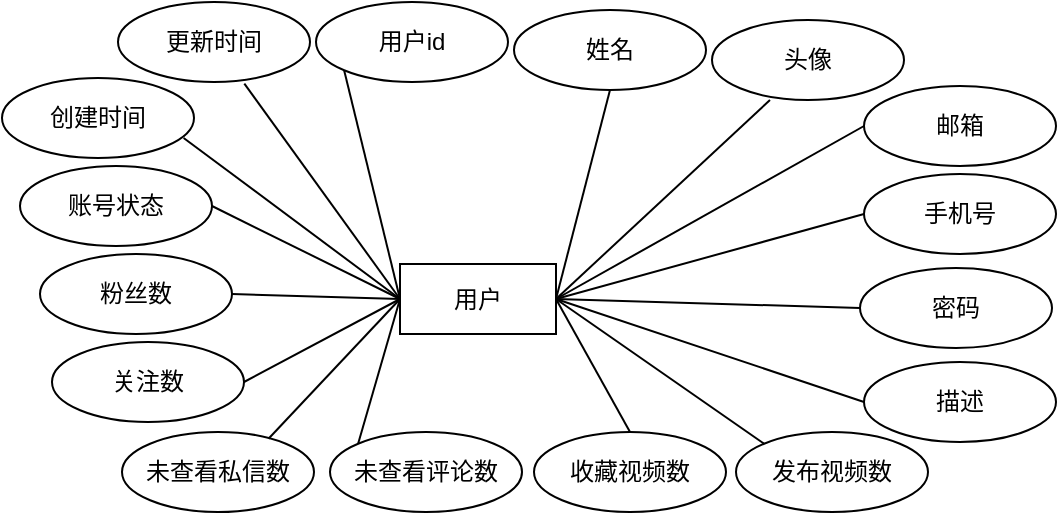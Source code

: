 <mxfile version="21.2.9" type="github">
  <diagram name="第 1 页" id="BElo7om5jGGbFj0Af3AL">
    <mxGraphModel dx="1393" dy="587" grid="0" gridSize="10" guides="1" tooltips="1" connect="1" arrows="1" fold="1" page="0" pageScale="1" pageWidth="827" pageHeight="1169" math="0" shadow="0">
      <root>
        <mxCell id="0" />
        <mxCell id="1" parent="0" />
        <mxCell id="bVco4FqVIC_qduRgnc7y-1" value="用户" style="rounded=0;whiteSpace=wrap;html=1;" vertex="1" parent="1">
          <mxGeometry x="80" y="150" width="78" height="35" as="geometry" />
        </mxCell>
        <mxCell id="bVco4FqVIC_qduRgnc7y-2" value="姓名" style="ellipse;whiteSpace=wrap;html=1;" vertex="1" parent="1">
          <mxGeometry x="137" y="23" width="96" height="40" as="geometry" />
        </mxCell>
        <mxCell id="bVco4FqVIC_qduRgnc7y-4" value="头像" style="ellipse;whiteSpace=wrap;html=1;" vertex="1" parent="1">
          <mxGeometry x="236" y="28" width="96" height="40" as="geometry" />
        </mxCell>
        <mxCell id="bVco4FqVIC_qduRgnc7y-5" value="邮箱" style="ellipse;whiteSpace=wrap;html=1;" vertex="1" parent="1">
          <mxGeometry x="312" y="61" width="96" height="40" as="geometry" />
        </mxCell>
        <mxCell id="bVco4FqVIC_qduRgnc7y-6" value="手机号" style="ellipse;whiteSpace=wrap;html=1;" vertex="1" parent="1">
          <mxGeometry x="312" y="105" width="96" height="40" as="geometry" />
        </mxCell>
        <mxCell id="bVco4FqVIC_qduRgnc7y-7" value="用户id" style="ellipse;whiteSpace=wrap;html=1;" vertex="1" parent="1">
          <mxGeometry x="38" y="19" width="96" height="40" as="geometry" />
        </mxCell>
        <mxCell id="bVco4FqVIC_qduRgnc7y-8" value="密码" style="ellipse;whiteSpace=wrap;html=1;" vertex="1" parent="1">
          <mxGeometry x="310" y="152" width="96" height="40" as="geometry" />
        </mxCell>
        <mxCell id="bVco4FqVIC_qduRgnc7y-9" value="描述" style="ellipse;whiteSpace=wrap;html=1;" vertex="1" parent="1">
          <mxGeometry x="312" y="199" width="96" height="40" as="geometry" />
        </mxCell>
        <mxCell id="bVco4FqVIC_qduRgnc7y-10" value="账号状态" style="ellipse;whiteSpace=wrap;html=1;" vertex="1" parent="1">
          <mxGeometry x="-110" y="101" width="96" height="40" as="geometry" />
        </mxCell>
        <mxCell id="bVco4FqVIC_qduRgnc7y-11" value="未查看评论数" style="ellipse;whiteSpace=wrap;html=1;" vertex="1" parent="1">
          <mxGeometry x="45" y="234" width="96" height="40" as="geometry" />
        </mxCell>
        <mxCell id="bVco4FqVIC_qduRgnc7y-12" value="未查看私信数" style="ellipse;whiteSpace=wrap;html=1;" vertex="1" parent="1">
          <mxGeometry x="-59" y="234" width="96" height="40" as="geometry" />
        </mxCell>
        <mxCell id="bVco4FqVIC_qduRgnc7y-13" value="发布视频数" style="ellipse;whiteSpace=wrap;html=1;" vertex="1" parent="1">
          <mxGeometry x="248" y="234" width="96" height="40" as="geometry" />
        </mxCell>
        <mxCell id="bVco4FqVIC_qduRgnc7y-14" value="收藏视频数" style="ellipse;whiteSpace=wrap;html=1;" vertex="1" parent="1">
          <mxGeometry x="147" y="234" width="96" height="40" as="geometry" />
        </mxCell>
        <mxCell id="bVco4FqVIC_qduRgnc7y-15" value="关注数" style="ellipse;whiteSpace=wrap;html=1;" vertex="1" parent="1">
          <mxGeometry x="-94" y="189" width="96" height="40" as="geometry" />
        </mxCell>
        <mxCell id="bVco4FqVIC_qduRgnc7y-17" value="创建时间" style="ellipse;whiteSpace=wrap;html=1;" vertex="1" parent="1">
          <mxGeometry x="-119" y="57" width="96" height="40" as="geometry" />
        </mxCell>
        <mxCell id="bVco4FqVIC_qduRgnc7y-18" value="更新时间" style="ellipse;whiteSpace=wrap;html=1;" vertex="1" parent="1">
          <mxGeometry x="-61" y="19" width="96" height="40" as="geometry" />
        </mxCell>
        <mxCell id="bVco4FqVIC_qduRgnc7y-19" value="粉丝数" style="ellipse;whiteSpace=wrap;html=1;" vertex="1" parent="1">
          <mxGeometry x="-100" y="145" width="96" height="40" as="geometry" />
        </mxCell>
        <mxCell id="bVco4FqVIC_qduRgnc7y-22" value="" style="endArrow=none;html=1;rounded=0;exitX=1;exitY=0.5;exitDx=0;exitDy=0;entryX=0.302;entryY=1;entryDx=0;entryDy=0;entryPerimeter=0;" edge="1" parent="1" source="bVco4FqVIC_qduRgnc7y-1" target="bVco4FqVIC_qduRgnc7y-4">
          <mxGeometry width="50" height="50" relative="1" as="geometry">
            <mxPoint x="-8" y="379" as="sourcePoint" />
            <mxPoint x="42" y="329" as="targetPoint" />
          </mxGeometry>
        </mxCell>
        <mxCell id="bVco4FqVIC_qduRgnc7y-23" value="" style="endArrow=none;html=1;rounded=0;exitX=1;exitY=0.5;exitDx=0;exitDy=0;entryX=0;entryY=0.5;entryDx=0;entryDy=0;" edge="1" parent="1" source="bVco4FqVIC_qduRgnc7y-1" target="bVco4FqVIC_qduRgnc7y-5">
          <mxGeometry width="50" height="50" relative="1" as="geometry">
            <mxPoint x="-51" y="418" as="sourcePoint" />
            <mxPoint x="-1" y="368" as="targetPoint" />
          </mxGeometry>
        </mxCell>
        <mxCell id="bVco4FqVIC_qduRgnc7y-24" value="" style="endArrow=none;html=1;rounded=0;exitX=1;exitY=0.5;exitDx=0;exitDy=0;entryX=0;entryY=0.5;entryDx=0;entryDy=0;" edge="1" parent="1" source="bVco4FqVIC_qduRgnc7y-1" target="bVco4FqVIC_qduRgnc7y-6">
          <mxGeometry width="50" height="50" relative="1" as="geometry">
            <mxPoint x="-27" y="398" as="sourcePoint" />
            <mxPoint x="23" y="348" as="targetPoint" />
          </mxGeometry>
        </mxCell>
        <mxCell id="bVco4FqVIC_qduRgnc7y-25" value="" style="endArrow=none;html=1;rounded=0;exitX=1;exitY=0.5;exitDx=0;exitDy=0;entryX=0;entryY=0.5;entryDx=0;entryDy=0;" edge="1" parent="1" source="bVco4FqVIC_qduRgnc7y-1" target="bVco4FqVIC_qduRgnc7y-8">
          <mxGeometry width="50" height="50" relative="1" as="geometry">
            <mxPoint x="-65" y="377" as="sourcePoint" />
            <mxPoint x="-15" y="327" as="targetPoint" />
          </mxGeometry>
        </mxCell>
        <mxCell id="bVco4FqVIC_qduRgnc7y-26" value="" style="endArrow=none;html=1;rounded=0;exitX=1;exitY=0.5;exitDx=0;exitDy=0;entryX=0;entryY=0.5;entryDx=0;entryDy=0;" edge="1" parent="1" source="bVco4FqVIC_qduRgnc7y-1" target="bVco4FqVIC_qduRgnc7y-9">
          <mxGeometry width="50" height="50" relative="1" as="geometry">
            <mxPoint x="8" y="388" as="sourcePoint" />
            <mxPoint x="58" y="338" as="targetPoint" />
          </mxGeometry>
        </mxCell>
        <mxCell id="bVco4FqVIC_qduRgnc7y-27" value="" style="endArrow=none;html=1;rounded=0;exitX=1;exitY=0.5;exitDx=0;exitDy=0;entryX=0;entryY=0;entryDx=0;entryDy=0;" edge="1" parent="1" source="bVco4FqVIC_qduRgnc7y-1" target="bVco4FqVIC_qduRgnc7y-13">
          <mxGeometry width="50" height="50" relative="1" as="geometry">
            <mxPoint x="20" y="386" as="sourcePoint" />
            <mxPoint x="70" y="336" as="targetPoint" />
          </mxGeometry>
        </mxCell>
        <mxCell id="bVco4FqVIC_qduRgnc7y-28" value="" style="endArrow=none;html=1;rounded=0;exitX=1;exitY=0.5;exitDx=0;exitDy=0;entryX=0.5;entryY=0;entryDx=0;entryDy=0;" edge="1" parent="1" source="bVco4FqVIC_qduRgnc7y-1" target="bVco4FqVIC_qduRgnc7y-14">
          <mxGeometry width="50" height="50" relative="1" as="geometry">
            <mxPoint x="-32" y="416" as="sourcePoint" />
            <mxPoint x="18" y="366" as="targetPoint" />
          </mxGeometry>
        </mxCell>
        <mxCell id="bVco4FqVIC_qduRgnc7y-29" value="" style="endArrow=none;html=1;rounded=0;exitX=1;exitY=0.5;exitDx=0;exitDy=0;entryX=0.5;entryY=1;entryDx=0;entryDy=0;" edge="1" parent="1" source="bVco4FqVIC_qduRgnc7y-1" target="bVco4FqVIC_qduRgnc7y-2">
          <mxGeometry width="50" height="50" relative="1" as="geometry">
            <mxPoint x="-57" y="438" as="sourcePoint" />
            <mxPoint x="-7" y="388" as="targetPoint" />
          </mxGeometry>
        </mxCell>
        <mxCell id="bVco4FqVIC_qduRgnc7y-31" value="" style="endArrow=none;html=1;rounded=0;entryX=0;entryY=0.5;entryDx=0;entryDy=0;exitX=0;exitY=0;exitDx=0;exitDy=0;" edge="1" parent="1" source="bVco4FqVIC_qduRgnc7y-11" target="bVco4FqVIC_qduRgnc7y-1">
          <mxGeometry width="50" height="50" relative="1" as="geometry">
            <mxPoint x="-192" y="454" as="sourcePoint" />
            <mxPoint x="-142" y="404" as="targetPoint" />
          </mxGeometry>
        </mxCell>
        <mxCell id="bVco4FqVIC_qduRgnc7y-32" value="" style="endArrow=none;html=1;rounded=0;entryX=0;entryY=0.5;entryDx=0;entryDy=0;exitX=0.763;exitY=0.085;exitDx=0;exitDy=0;exitPerimeter=0;" edge="1" parent="1" source="bVco4FqVIC_qduRgnc7y-12" target="bVco4FqVIC_qduRgnc7y-1">
          <mxGeometry width="50" height="50" relative="1" as="geometry">
            <mxPoint x="-68" y="453" as="sourcePoint" />
            <mxPoint x="-18" y="403" as="targetPoint" />
          </mxGeometry>
        </mxCell>
        <mxCell id="bVco4FqVIC_qduRgnc7y-33" value="" style="endArrow=none;html=1;rounded=0;entryX=0;entryY=0.5;entryDx=0;entryDy=0;exitX=0;exitY=1;exitDx=0;exitDy=0;" edge="1" parent="1" source="bVco4FqVIC_qduRgnc7y-7" target="bVco4FqVIC_qduRgnc7y-1">
          <mxGeometry width="50" height="50" relative="1" as="geometry">
            <mxPoint x="-136" y="421" as="sourcePoint" />
            <mxPoint x="-86" y="371" as="targetPoint" />
          </mxGeometry>
        </mxCell>
        <mxCell id="bVco4FqVIC_qduRgnc7y-34" value="" style="endArrow=none;html=1;rounded=0;entryX=0;entryY=0.5;entryDx=0;entryDy=0;exitX=0.658;exitY=1.02;exitDx=0;exitDy=0;exitPerimeter=0;" edge="1" parent="1" source="bVco4FqVIC_qduRgnc7y-18" target="bVco4FqVIC_qduRgnc7y-1">
          <mxGeometry width="50" height="50" relative="1" as="geometry">
            <mxPoint x="-152" y="386" as="sourcePoint" />
            <mxPoint x="-102" y="336" as="targetPoint" />
          </mxGeometry>
        </mxCell>
        <mxCell id="bVco4FqVIC_qduRgnc7y-35" value="" style="endArrow=none;html=1;rounded=0;entryX=0;entryY=0.5;entryDx=0;entryDy=0;exitX=1;exitY=0.5;exitDx=0;exitDy=0;" edge="1" parent="1" source="bVco4FqVIC_qduRgnc7y-10" target="bVco4FqVIC_qduRgnc7y-1">
          <mxGeometry width="50" height="50" relative="1" as="geometry">
            <mxPoint x="-139" y="382" as="sourcePoint" />
            <mxPoint x="-89" y="332" as="targetPoint" />
          </mxGeometry>
        </mxCell>
        <mxCell id="bVco4FqVIC_qduRgnc7y-36" value="" style="endArrow=none;html=1;rounded=0;entryX=0;entryY=0.5;entryDx=0;entryDy=0;exitX=0.946;exitY=0.75;exitDx=0;exitDy=0;exitPerimeter=0;" edge="1" parent="1" source="bVco4FqVIC_qduRgnc7y-17" target="bVco4FqVIC_qduRgnc7y-1">
          <mxGeometry width="50" height="50" relative="1" as="geometry">
            <mxPoint x="-218" y="490" as="sourcePoint" />
            <mxPoint x="-168" y="440" as="targetPoint" />
          </mxGeometry>
        </mxCell>
        <mxCell id="bVco4FqVIC_qduRgnc7y-37" value="" style="endArrow=none;html=1;rounded=0;entryX=0;entryY=0.5;entryDx=0;entryDy=0;exitX=1;exitY=0.5;exitDx=0;exitDy=0;" edge="1" parent="1" source="bVco4FqVIC_qduRgnc7y-19" target="bVco4FqVIC_qduRgnc7y-1">
          <mxGeometry width="50" height="50" relative="1" as="geometry">
            <mxPoint x="-108" y="476" as="sourcePoint" />
            <mxPoint x="-58" y="426" as="targetPoint" />
          </mxGeometry>
        </mxCell>
        <mxCell id="bVco4FqVIC_qduRgnc7y-38" value="" style="endArrow=none;html=1;rounded=0;entryX=0;entryY=0.5;entryDx=0;entryDy=0;exitX=1;exitY=0.5;exitDx=0;exitDy=0;" edge="1" parent="1" source="bVco4FqVIC_qduRgnc7y-15" target="bVco4FqVIC_qduRgnc7y-1">
          <mxGeometry width="50" height="50" relative="1" as="geometry">
            <mxPoint x="4" y="442" as="sourcePoint" />
            <mxPoint x="54" y="392" as="targetPoint" />
          </mxGeometry>
        </mxCell>
      </root>
    </mxGraphModel>
  </diagram>
</mxfile>
